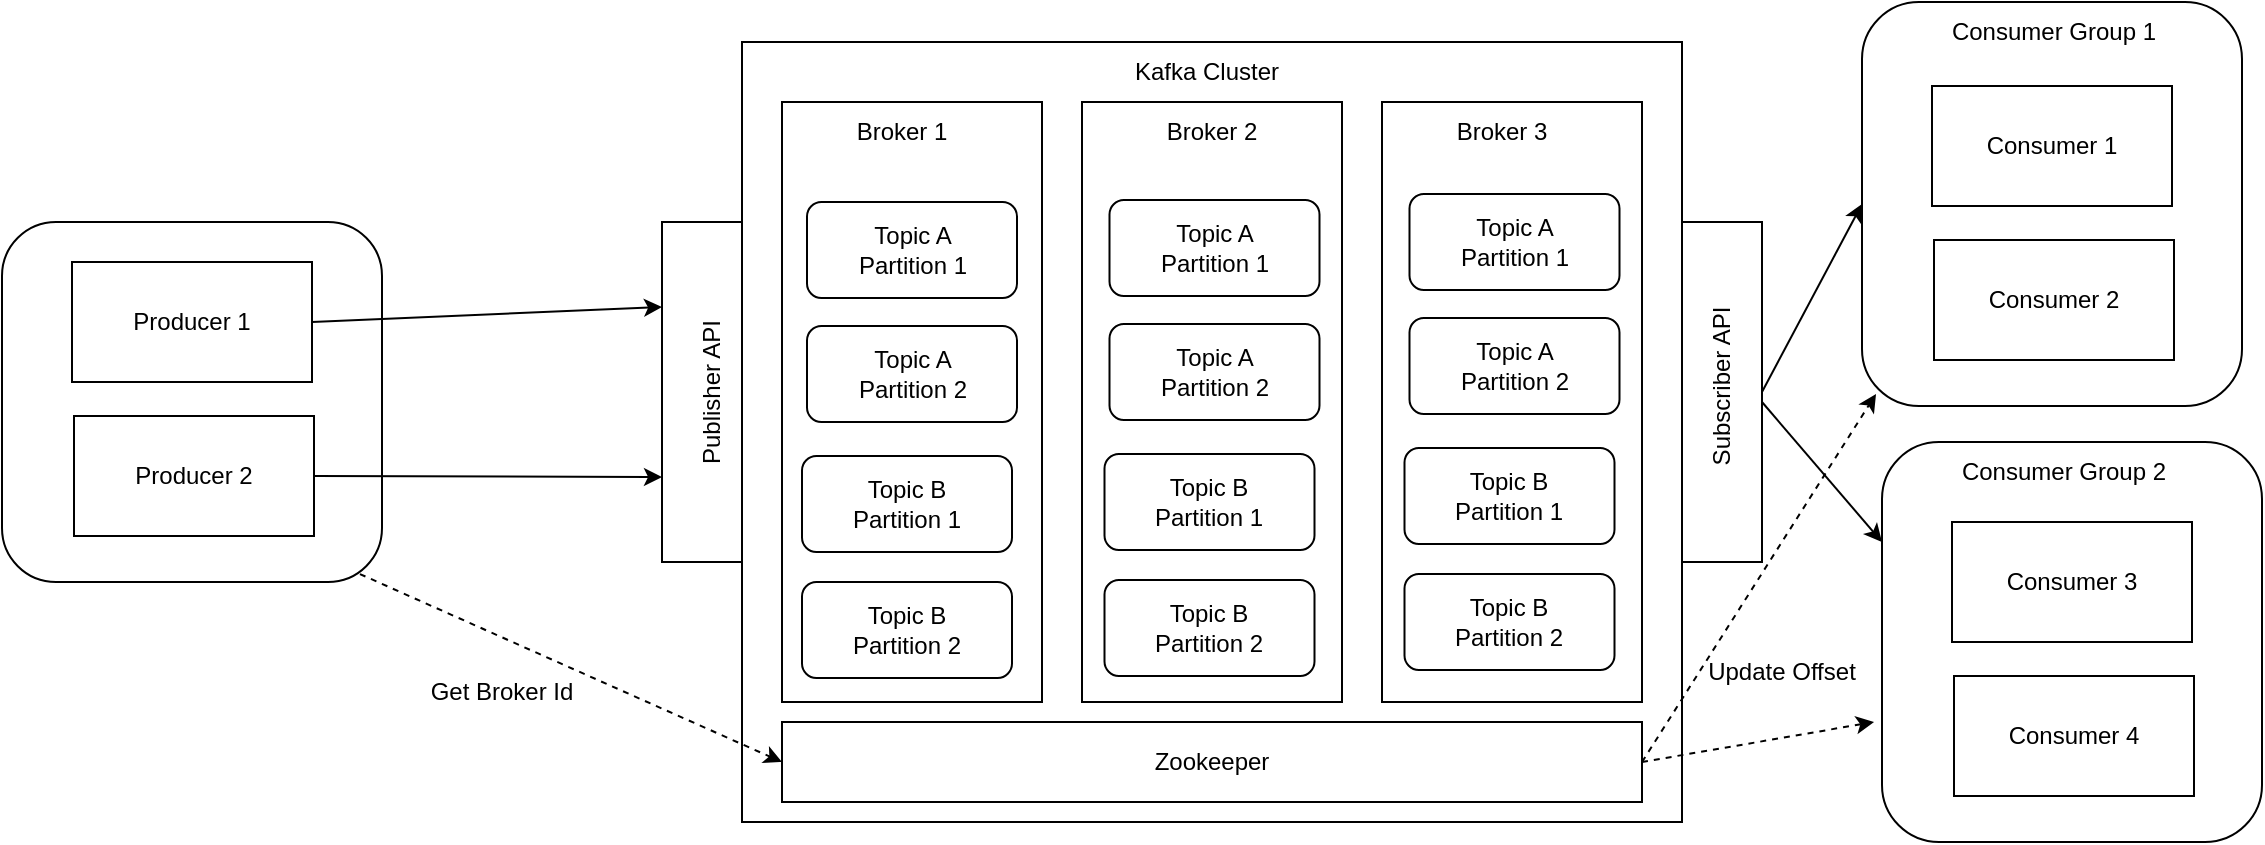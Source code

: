 <mxfile version="24.7.8">
  <diagram name="Page-1" id="Oi_iAer0bNMHnj7SQQ0_">
    <mxGraphModel dx="1804" dy="489" grid="1" gridSize="10" guides="1" tooltips="1" connect="1" arrows="1" fold="1" page="1" pageScale="1" pageWidth="850" pageHeight="1100" math="0" shadow="0">
      <root>
        <mxCell id="0" />
        <mxCell id="1" parent="0" />
        <mxCell id="0sfCr_yZKVssajlw5qwl-1" value="" style="rounded=0;whiteSpace=wrap;html=1;" vertex="1" parent="1">
          <mxGeometry x="210" y="140" width="470" height="390" as="geometry" />
        </mxCell>
        <mxCell id="0sfCr_yZKVssajlw5qwl-2" value="" style="rounded=0;whiteSpace=wrap;html=1;" vertex="1" parent="1">
          <mxGeometry x="380" y="170" width="130" height="300" as="geometry" />
        </mxCell>
        <mxCell id="0sfCr_yZKVssajlw5qwl-3" value="" style="rounded=0;whiteSpace=wrap;html=1;" vertex="1" parent="1">
          <mxGeometry x="530" y="170" width="130" height="300" as="geometry" />
        </mxCell>
        <mxCell id="0sfCr_yZKVssajlw5qwl-4" value="" style="rounded=0;whiteSpace=wrap;html=1;" vertex="1" parent="1">
          <mxGeometry x="230" y="170" width="130" height="300" as="geometry" />
        </mxCell>
        <mxCell id="0sfCr_yZKVssajlw5qwl-5" value="" style="rounded=0;whiteSpace=wrap;html=1;" vertex="1" parent="1">
          <mxGeometry x="170" y="230" width="40" height="170" as="geometry" />
        </mxCell>
        <mxCell id="0sfCr_yZKVssajlw5qwl-7" value="" style="rounded=0;whiteSpace=wrap;html=1;" vertex="1" parent="1">
          <mxGeometry x="680" y="230" width="40" height="170" as="geometry" />
        </mxCell>
        <mxCell id="0sfCr_yZKVssajlw5qwl-8" value="" style="rounded=1;whiteSpace=wrap;html=1;" vertex="1" parent="1">
          <mxGeometry x="770" y="120" width="190" height="202" as="geometry" />
        </mxCell>
        <mxCell id="0sfCr_yZKVssajlw5qwl-9" value="Consumer 1" style="rounded=0;whiteSpace=wrap;html=1;" vertex="1" parent="1">
          <mxGeometry x="805" y="162" width="120" height="60" as="geometry" />
        </mxCell>
        <mxCell id="0sfCr_yZKVssajlw5qwl-10" value="Consumer 2" style="rounded=0;whiteSpace=wrap;html=1;" vertex="1" parent="1">
          <mxGeometry x="806" y="239" width="120" height="60" as="geometry" />
        </mxCell>
        <mxCell id="0sfCr_yZKVssajlw5qwl-12" value="" style="rounded=1;whiteSpace=wrap;html=1;" vertex="1" parent="1">
          <mxGeometry x="-160" y="230" width="190" height="180" as="geometry" />
        </mxCell>
        <mxCell id="0sfCr_yZKVssajlw5qwl-13" value="Producer 1" style="rounded=0;whiteSpace=wrap;html=1;" vertex="1" parent="1">
          <mxGeometry x="-125" y="250" width="120" height="60" as="geometry" />
        </mxCell>
        <mxCell id="0sfCr_yZKVssajlw5qwl-14" value="Producer 2" style="rounded=0;whiteSpace=wrap;html=1;" vertex="1" parent="1">
          <mxGeometry x="-124" y="327" width="120" height="60" as="geometry" />
        </mxCell>
        <mxCell id="0sfCr_yZKVssajlw5qwl-15" value="Publisher API" style="text;html=1;align=center;verticalAlign=middle;whiteSpace=wrap;rounded=0;rotation=-90;" vertex="1" parent="1">
          <mxGeometry x="150" y="300" width="90" height="30" as="geometry" />
        </mxCell>
        <mxCell id="0sfCr_yZKVssajlw5qwl-16" value="Subscriber API" style="text;html=1;align=center;verticalAlign=middle;whiteSpace=wrap;rounded=0;rotation=-90;" vertex="1" parent="1">
          <mxGeometry x="655" y="297" width="90" height="30" as="geometry" />
        </mxCell>
        <mxCell id="0sfCr_yZKVssajlw5qwl-17" value="" style="rounded=1;whiteSpace=wrap;html=1;" vertex="1" parent="1">
          <mxGeometry x="780" y="340" width="190" height="200" as="geometry" />
        </mxCell>
        <mxCell id="0sfCr_yZKVssajlw5qwl-18" value="Consumer 3" style="rounded=0;whiteSpace=wrap;html=1;" vertex="1" parent="1">
          <mxGeometry x="815" y="380" width="120" height="60" as="geometry" />
        </mxCell>
        <mxCell id="0sfCr_yZKVssajlw5qwl-19" value="Consumer 4" style="rounded=0;whiteSpace=wrap;html=1;" vertex="1" parent="1">
          <mxGeometry x="816" y="457" width="120" height="60" as="geometry" />
        </mxCell>
        <mxCell id="0sfCr_yZKVssajlw5qwl-20" value="Consumer Group 1" style="text;html=1;align=center;verticalAlign=middle;whiteSpace=wrap;rounded=0;" vertex="1" parent="1">
          <mxGeometry x="811" y="120" width="110" height="30" as="geometry" />
        </mxCell>
        <mxCell id="0sfCr_yZKVssajlw5qwl-21" value="Consumer Group 2" style="text;html=1;align=center;verticalAlign=middle;whiteSpace=wrap;rounded=0;" vertex="1" parent="1">
          <mxGeometry x="816" y="340" width="110" height="30" as="geometry" />
        </mxCell>
        <mxCell id="0sfCr_yZKVssajlw5qwl-22" value="Broker 1" style="text;html=1;align=center;verticalAlign=middle;whiteSpace=wrap;rounded=0;" vertex="1" parent="1">
          <mxGeometry x="260" y="170" width="60" height="30" as="geometry" />
        </mxCell>
        <mxCell id="0sfCr_yZKVssajlw5qwl-23" value="Broker 2" style="text;html=1;align=center;verticalAlign=middle;whiteSpace=wrap;rounded=0;" vertex="1" parent="1">
          <mxGeometry x="415" y="170" width="60" height="30" as="geometry" />
        </mxCell>
        <mxCell id="0sfCr_yZKVssajlw5qwl-24" value="Broker 3" style="text;html=1;align=center;verticalAlign=middle;whiteSpace=wrap;rounded=0;" vertex="1" parent="1">
          <mxGeometry x="560" y="170" width="60" height="30" as="geometry" />
        </mxCell>
        <mxCell id="0sfCr_yZKVssajlw5qwl-26" value="Topic A&lt;div&gt;Partition 1&lt;/div&gt;" style="rounded=1;whiteSpace=wrap;html=1;" vertex="1" parent="1">
          <mxGeometry x="242.5" y="220" width="105" height="48" as="geometry" />
        </mxCell>
        <mxCell id="0sfCr_yZKVssajlw5qwl-27" value="Topic A&lt;div&gt;Partition 2&lt;/div&gt;" style="rounded=1;whiteSpace=wrap;html=1;" vertex="1" parent="1">
          <mxGeometry x="242.5" y="282" width="105" height="48" as="geometry" />
        </mxCell>
        <mxCell id="0sfCr_yZKVssajlw5qwl-28" value="Topic B&lt;div&gt;Partition 1&lt;/div&gt;" style="rounded=1;whiteSpace=wrap;html=1;" vertex="1" parent="1">
          <mxGeometry x="240" y="347" width="105" height="48" as="geometry" />
        </mxCell>
        <mxCell id="0sfCr_yZKVssajlw5qwl-29" value="Topic B&lt;div&gt;Partition 2&lt;/div&gt;" style="rounded=1;whiteSpace=wrap;html=1;" vertex="1" parent="1">
          <mxGeometry x="240" y="410" width="105" height="48" as="geometry" />
        </mxCell>
        <mxCell id="0sfCr_yZKVssajlw5qwl-30" value="Zookeeper" style="rounded=0;whiteSpace=wrap;html=1;" vertex="1" parent="1">
          <mxGeometry x="230" y="480" width="430" height="40" as="geometry" />
        </mxCell>
        <mxCell id="0sfCr_yZKVssajlw5qwl-31" value="Kafka Cluster" style="text;html=1;align=center;verticalAlign=middle;whiteSpace=wrap;rounded=0;" vertex="1" parent="1">
          <mxGeometry x="395" y="140" width="95" height="30" as="geometry" />
        </mxCell>
        <mxCell id="0sfCr_yZKVssajlw5qwl-32" value="Topic A&lt;div&gt;Partition 1&lt;/div&gt;" style="rounded=1;whiteSpace=wrap;html=1;" vertex="1" parent="1">
          <mxGeometry x="393.75" y="219" width="105" height="48" as="geometry" />
        </mxCell>
        <mxCell id="0sfCr_yZKVssajlw5qwl-33" value="Topic A&lt;div&gt;Partition 2&lt;/div&gt;" style="rounded=1;whiteSpace=wrap;html=1;" vertex="1" parent="1">
          <mxGeometry x="393.75" y="281" width="105" height="48" as="geometry" />
        </mxCell>
        <mxCell id="0sfCr_yZKVssajlw5qwl-34" value="Topic B&lt;div&gt;Partition 1&lt;/div&gt;" style="rounded=1;whiteSpace=wrap;html=1;" vertex="1" parent="1">
          <mxGeometry x="391.25" y="346" width="105" height="48" as="geometry" />
        </mxCell>
        <mxCell id="0sfCr_yZKVssajlw5qwl-35" value="Topic B&lt;div&gt;Partition 2&lt;/div&gt;" style="rounded=1;whiteSpace=wrap;html=1;" vertex="1" parent="1">
          <mxGeometry x="391.25" y="409" width="105" height="48" as="geometry" />
        </mxCell>
        <mxCell id="0sfCr_yZKVssajlw5qwl-36" value="Topic A&lt;div&gt;Partition 1&lt;/div&gt;" style="rounded=1;whiteSpace=wrap;html=1;" vertex="1" parent="1">
          <mxGeometry x="543.75" y="216" width="105" height="48" as="geometry" />
        </mxCell>
        <mxCell id="0sfCr_yZKVssajlw5qwl-37" value="Topic A&lt;div&gt;Partition 2&lt;/div&gt;" style="rounded=1;whiteSpace=wrap;html=1;" vertex="1" parent="1">
          <mxGeometry x="543.75" y="278" width="105" height="48" as="geometry" />
        </mxCell>
        <mxCell id="0sfCr_yZKVssajlw5qwl-38" value="Topic B&lt;div&gt;Partition 1&lt;/div&gt;" style="rounded=1;whiteSpace=wrap;html=1;" vertex="1" parent="1">
          <mxGeometry x="541.25" y="343" width="105" height="48" as="geometry" />
        </mxCell>
        <mxCell id="0sfCr_yZKVssajlw5qwl-39" value="Topic B&lt;div&gt;Partition 2&lt;/div&gt;" style="rounded=1;whiteSpace=wrap;html=1;" vertex="1" parent="1">
          <mxGeometry x="541.25" y="406" width="105" height="48" as="geometry" />
        </mxCell>
        <mxCell id="0sfCr_yZKVssajlw5qwl-40" value="" style="endArrow=classic;html=1;rounded=0;exitX=1;exitY=0.5;exitDx=0;exitDy=0;entryX=0;entryY=0.25;entryDx=0;entryDy=0;" edge="1" parent="1" source="0sfCr_yZKVssajlw5qwl-13" target="0sfCr_yZKVssajlw5qwl-5">
          <mxGeometry width="50" height="50" relative="1" as="geometry">
            <mxPoint x="80" y="290" as="sourcePoint" />
            <mxPoint x="400" y="380" as="targetPoint" />
          </mxGeometry>
        </mxCell>
        <mxCell id="0sfCr_yZKVssajlw5qwl-42" value="" style="endArrow=classic;html=1;rounded=0;entryX=0;entryY=0.75;entryDx=0;entryDy=0;exitX=1;exitY=0.5;exitDx=0;exitDy=0;" edge="1" parent="1" source="0sfCr_yZKVssajlw5qwl-14" target="0sfCr_yZKVssajlw5qwl-5">
          <mxGeometry width="50" height="50" relative="1" as="geometry">
            <mxPoint x="350" y="430" as="sourcePoint" />
            <mxPoint x="400" y="380" as="targetPoint" />
          </mxGeometry>
        </mxCell>
        <mxCell id="0sfCr_yZKVssajlw5qwl-45" value="" style="endArrow=classic;html=1;rounded=0;exitX=1;exitY=0.5;exitDx=0;exitDy=0;entryX=0;entryY=0.5;entryDx=0;entryDy=0;" edge="1" parent="1" source="0sfCr_yZKVssajlw5qwl-7" target="0sfCr_yZKVssajlw5qwl-8">
          <mxGeometry width="50" height="50" relative="1" as="geometry">
            <mxPoint x="730" y="300" as="sourcePoint" />
            <mxPoint x="780" y="250" as="targetPoint" />
          </mxGeometry>
        </mxCell>
        <mxCell id="0sfCr_yZKVssajlw5qwl-46" value="" style="endArrow=classic;html=1;rounded=0;entryX=0;entryY=0.25;entryDx=0;entryDy=0;" edge="1" parent="1" target="0sfCr_yZKVssajlw5qwl-17">
          <mxGeometry width="50" height="50" relative="1" as="geometry">
            <mxPoint x="720" y="320" as="sourcePoint" />
            <mxPoint x="780" y="370" as="targetPoint" />
          </mxGeometry>
        </mxCell>
        <mxCell id="0sfCr_yZKVssajlw5qwl-48" value="" style="endArrow=classic;html=1;rounded=0;exitX=0.942;exitY=0.978;exitDx=0;exitDy=0;exitPerimeter=0;entryX=0;entryY=0.5;entryDx=0;entryDy=0;dashed=1;" edge="1" parent="1" source="0sfCr_yZKVssajlw5qwl-12" target="0sfCr_yZKVssajlw5qwl-30">
          <mxGeometry width="50" height="50" relative="1" as="geometry">
            <mxPoint x="350" y="390" as="sourcePoint" />
            <mxPoint x="400" y="340" as="targetPoint" />
          </mxGeometry>
        </mxCell>
        <mxCell id="0sfCr_yZKVssajlw5qwl-49" value="Get Broker Id" style="text;html=1;align=center;verticalAlign=middle;whiteSpace=wrap;rounded=0;" vertex="1" parent="1">
          <mxGeometry x="50" y="450" width="80" height="30" as="geometry" />
        </mxCell>
        <mxCell id="0sfCr_yZKVssajlw5qwl-50" value="" style="endArrow=classic;html=1;rounded=0;exitX=1;exitY=0.5;exitDx=0;exitDy=0;entryX=-0.021;entryY=0.7;entryDx=0;entryDy=0;dashed=1;entryPerimeter=0;" edge="1" parent="1" source="0sfCr_yZKVssajlw5qwl-30" target="0sfCr_yZKVssajlw5qwl-17">
          <mxGeometry width="50" height="50" relative="1" as="geometry">
            <mxPoint x="530" y="390" as="sourcePoint" />
            <mxPoint x="580" y="340" as="targetPoint" />
          </mxGeometry>
        </mxCell>
        <mxCell id="0sfCr_yZKVssajlw5qwl-51" value="" style="endArrow=classic;html=1;rounded=0;exitX=1;exitY=0.5;exitDx=0;exitDy=0;entryX=0.037;entryY=0.97;entryDx=0;entryDy=0;entryPerimeter=0;dashed=1;" edge="1" parent="1" source="0sfCr_yZKVssajlw5qwl-30" target="0sfCr_yZKVssajlw5qwl-8">
          <mxGeometry width="50" height="50" relative="1" as="geometry">
            <mxPoint x="530" y="390" as="sourcePoint" />
            <mxPoint x="580" y="340" as="targetPoint" />
          </mxGeometry>
        </mxCell>
        <mxCell id="0sfCr_yZKVssajlw5qwl-52" value="Update Offset" style="text;html=1;align=center;verticalAlign=middle;whiteSpace=wrap;rounded=0;" vertex="1" parent="1">
          <mxGeometry x="690" y="440" width="80" height="30" as="geometry" />
        </mxCell>
      </root>
    </mxGraphModel>
  </diagram>
</mxfile>
